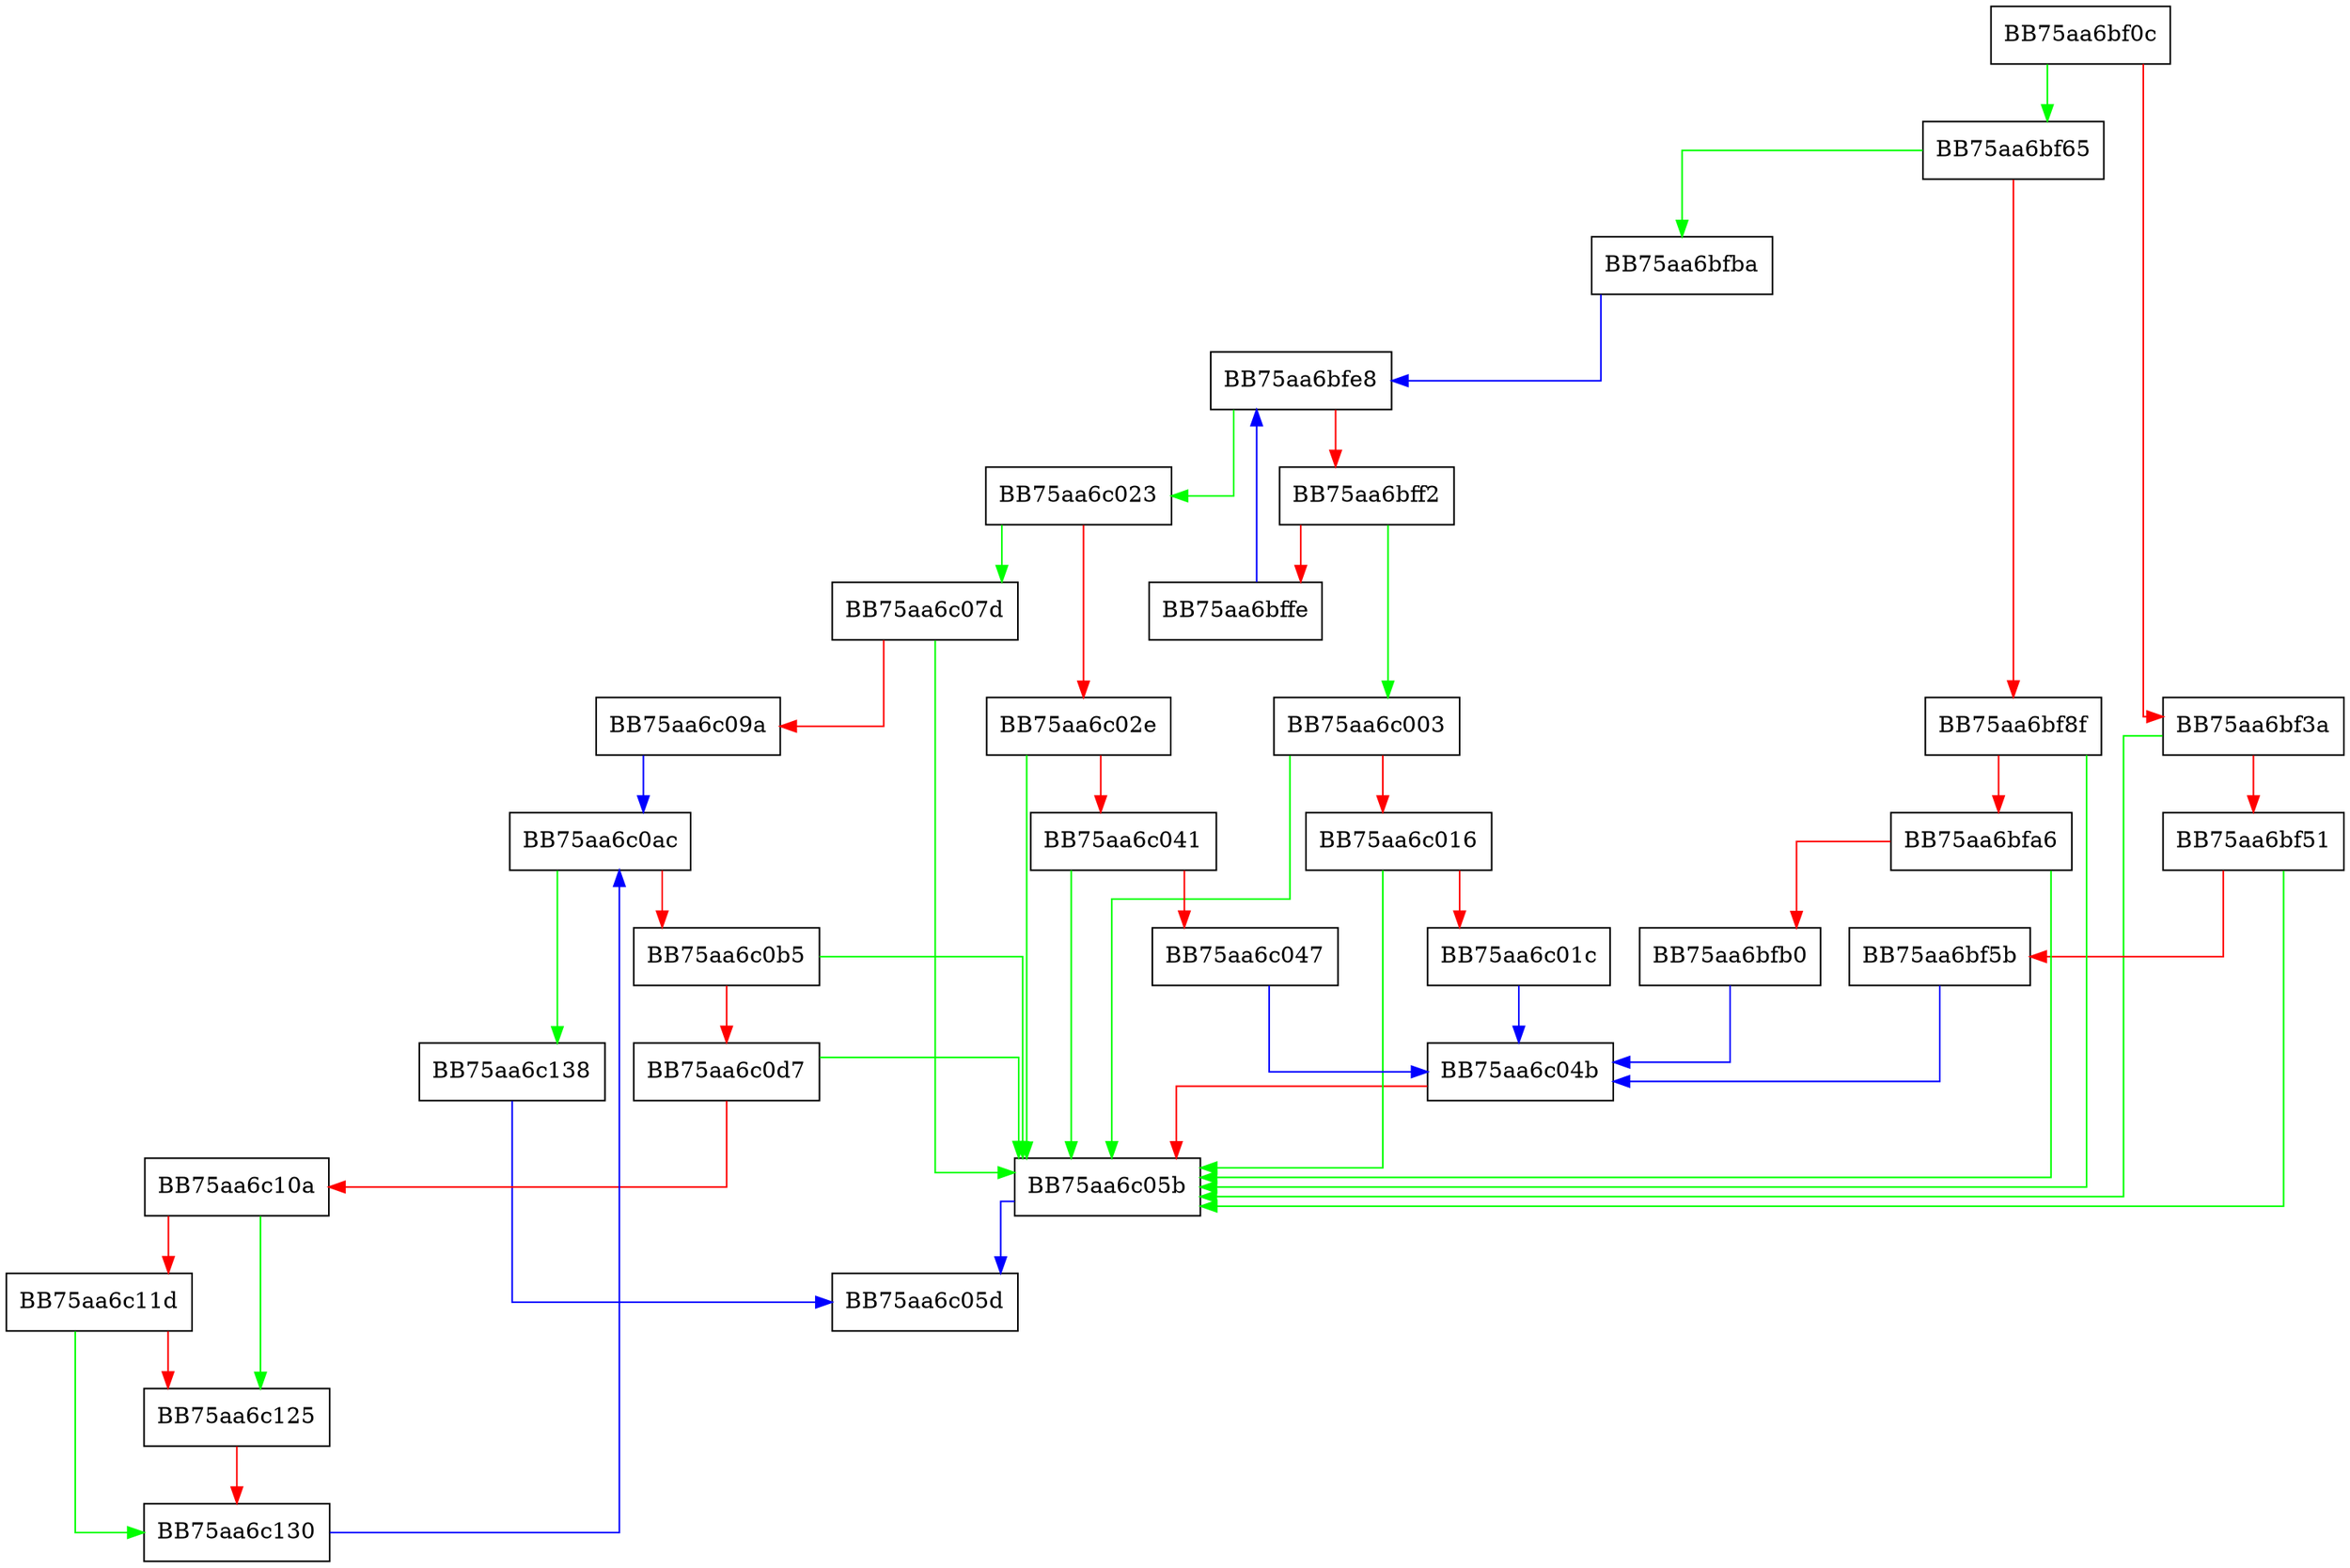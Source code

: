 digraph parseV2AndV3Cert {
  node [shape="box"];
  graph [splines=ortho];
  BB75aa6bf0c -> BB75aa6bf65 [color="green"];
  BB75aa6bf0c -> BB75aa6bf3a [color="red"];
  BB75aa6bf3a -> BB75aa6c05b [color="green"];
  BB75aa6bf3a -> BB75aa6bf51 [color="red"];
  BB75aa6bf51 -> BB75aa6c05b [color="green"];
  BB75aa6bf51 -> BB75aa6bf5b [color="red"];
  BB75aa6bf5b -> BB75aa6c04b [color="blue"];
  BB75aa6bf65 -> BB75aa6bfba [color="green"];
  BB75aa6bf65 -> BB75aa6bf8f [color="red"];
  BB75aa6bf8f -> BB75aa6c05b [color="green"];
  BB75aa6bf8f -> BB75aa6bfa6 [color="red"];
  BB75aa6bfa6 -> BB75aa6c05b [color="green"];
  BB75aa6bfa6 -> BB75aa6bfb0 [color="red"];
  BB75aa6bfb0 -> BB75aa6c04b [color="blue"];
  BB75aa6bfba -> BB75aa6bfe8 [color="blue"];
  BB75aa6bfe8 -> BB75aa6c023 [color="green"];
  BB75aa6bfe8 -> BB75aa6bff2 [color="red"];
  BB75aa6bff2 -> BB75aa6c003 [color="green"];
  BB75aa6bff2 -> BB75aa6bffe [color="red"];
  BB75aa6bffe -> BB75aa6bfe8 [color="blue"];
  BB75aa6c003 -> BB75aa6c05b [color="green"];
  BB75aa6c003 -> BB75aa6c016 [color="red"];
  BB75aa6c016 -> BB75aa6c05b [color="green"];
  BB75aa6c016 -> BB75aa6c01c [color="red"];
  BB75aa6c01c -> BB75aa6c04b [color="blue"];
  BB75aa6c023 -> BB75aa6c07d [color="green"];
  BB75aa6c023 -> BB75aa6c02e [color="red"];
  BB75aa6c02e -> BB75aa6c05b [color="green"];
  BB75aa6c02e -> BB75aa6c041 [color="red"];
  BB75aa6c041 -> BB75aa6c05b [color="green"];
  BB75aa6c041 -> BB75aa6c047 [color="red"];
  BB75aa6c047 -> BB75aa6c04b [color="blue"];
  BB75aa6c04b -> BB75aa6c05b [color="red"];
  BB75aa6c05b -> BB75aa6c05d [color="blue"];
  BB75aa6c07d -> BB75aa6c05b [color="green"];
  BB75aa6c07d -> BB75aa6c09a [color="red"];
  BB75aa6c09a -> BB75aa6c0ac [color="blue"];
  BB75aa6c0ac -> BB75aa6c138 [color="green"];
  BB75aa6c0ac -> BB75aa6c0b5 [color="red"];
  BB75aa6c0b5 -> BB75aa6c05b [color="green"];
  BB75aa6c0b5 -> BB75aa6c0d7 [color="red"];
  BB75aa6c0d7 -> BB75aa6c05b [color="green"];
  BB75aa6c0d7 -> BB75aa6c10a [color="red"];
  BB75aa6c10a -> BB75aa6c125 [color="green"];
  BB75aa6c10a -> BB75aa6c11d [color="red"];
  BB75aa6c11d -> BB75aa6c130 [color="green"];
  BB75aa6c11d -> BB75aa6c125 [color="red"];
  BB75aa6c125 -> BB75aa6c130 [color="red"];
  BB75aa6c130 -> BB75aa6c0ac [color="blue"];
  BB75aa6c138 -> BB75aa6c05d [color="blue"];
}